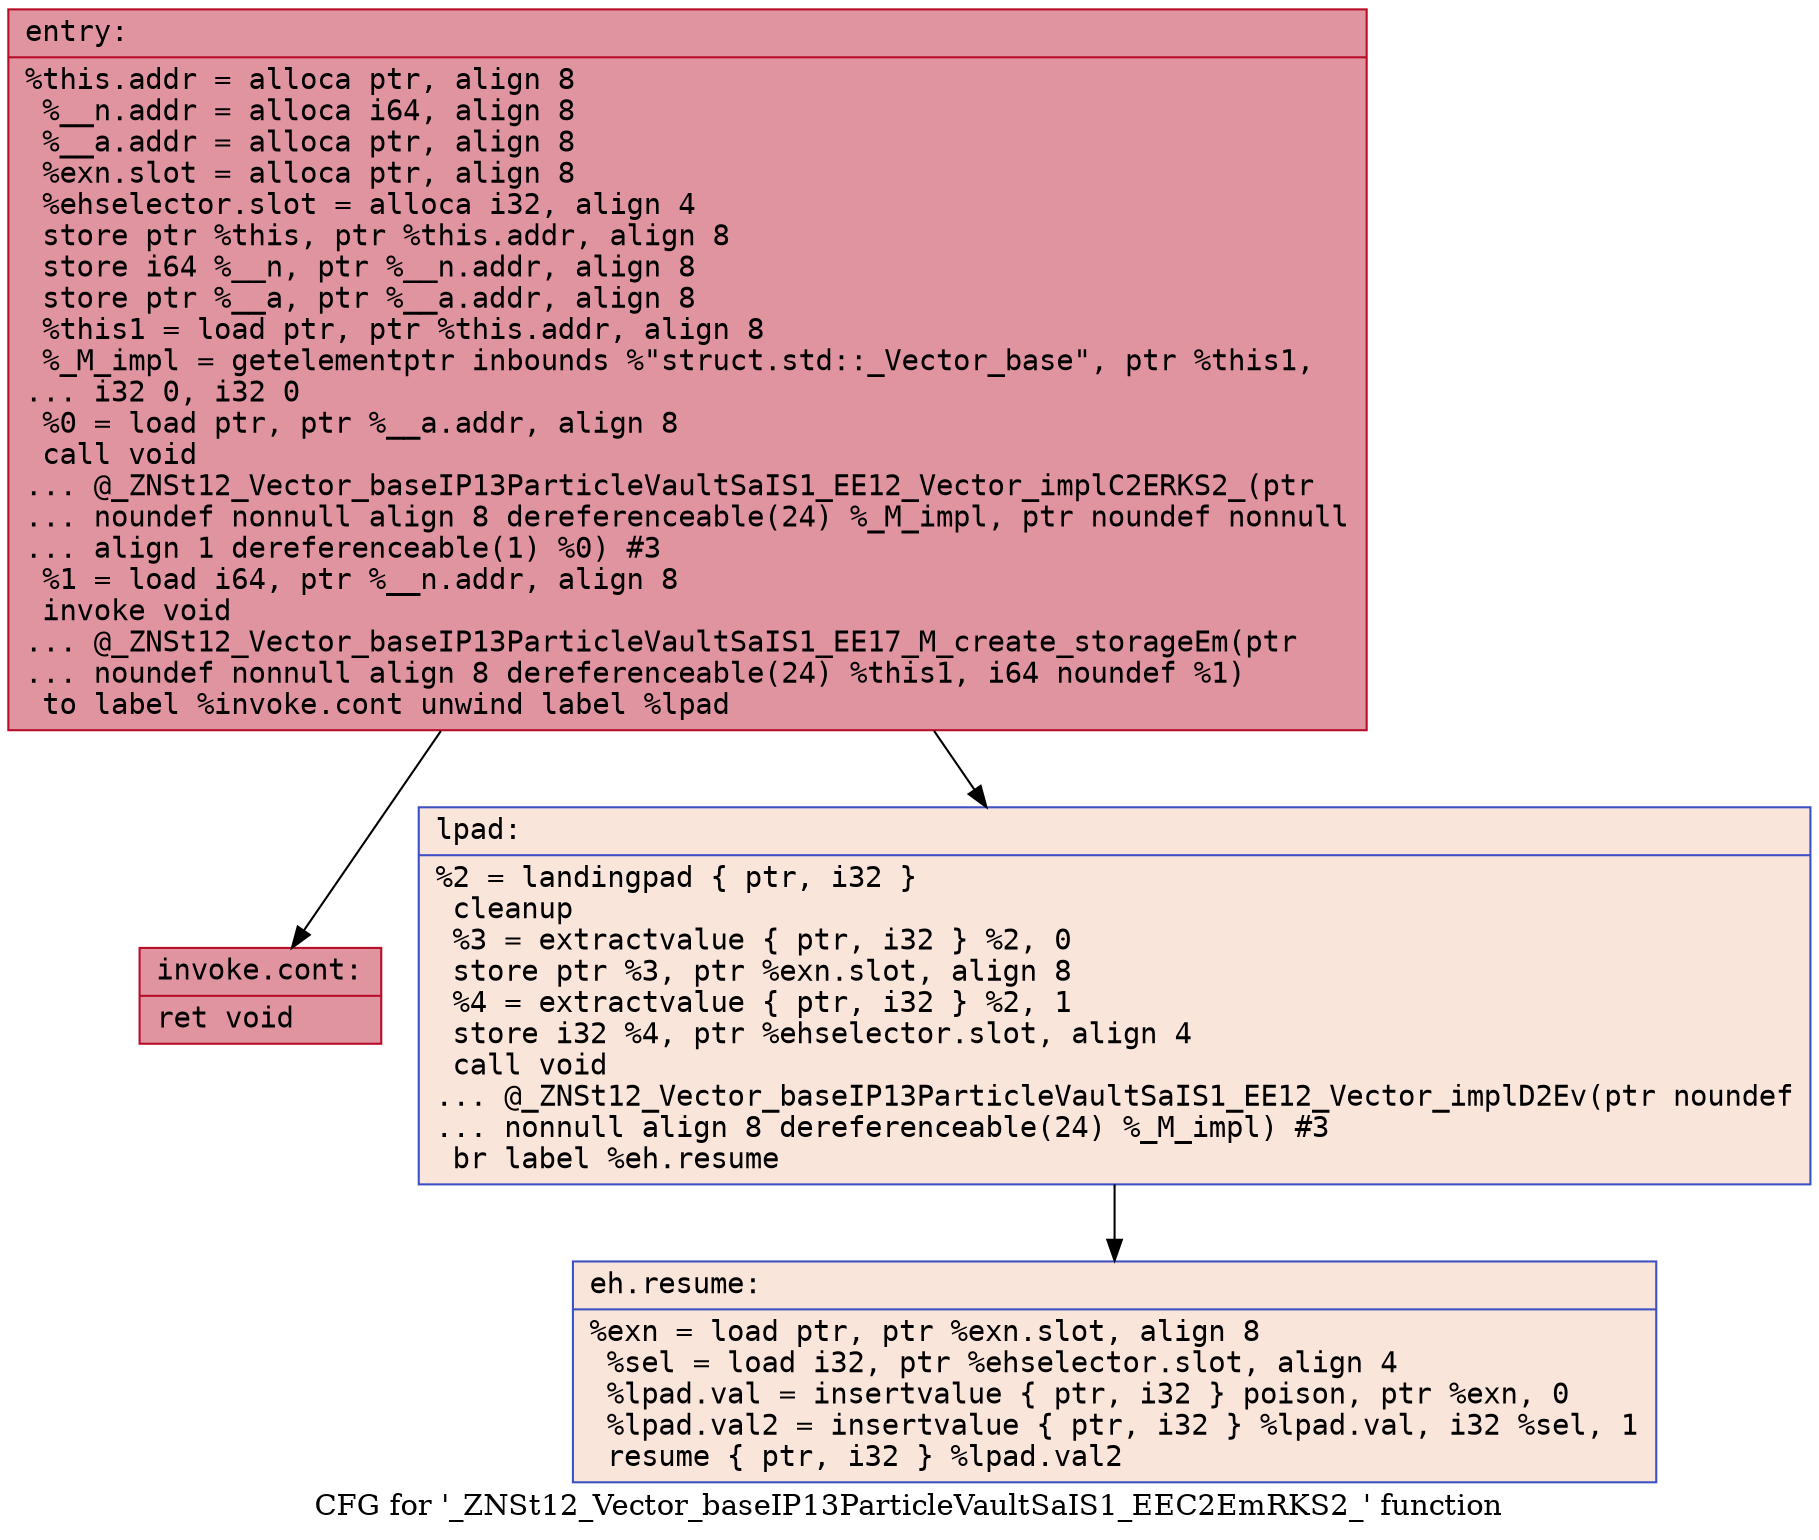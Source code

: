 digraph "CFG for '_ZNSt12_Vector_baseIP13ParticleVaultSaIS1_EEC2EmRKS2_' function" {
	label="CFG for '_ZNSt12_Vector_baseIP13ParticleVaultSaIS1_EEC2EmRKS2_' function";

	Node0x559071140e30 [shape=record,color="#b70d28ff", style=filled, fillcolor="#b70d2870" fontname="Courier",label="{entry:\l|  %this.addr = alloca ptr, align 8\l  %__n.addr = alloca i64, align 8\l  %__a.addr = alloca ptr, align 8\l  %exn.slot = alloca ptr, align 8\l  %ehselector.slot = alloca i32, align 4\l  store ptr %this, ptr %this.addr, align 8\l  store i64 %__n, ptr %__n.addr, align 8\l  store ptr %__a, ptr %__a.addr, align 8\l  %this1 = load ptr, ptr %this.addr, align 8\l  %_M_impl = getelementptr inbounds %\"struct.std::_Vector_base\", ptr %this1,\l... i32 0, i32 0\l  %0 = load ptr, ptr %__a.addr, align 8\l  call void\l... @_ZNSt12_Vector_baseIP13ParticleVaultSaIS1_EE12_Vector_implC2ERKS2_(ptr\l... noundef nonnull align 8 dereferenceable(24) %_M_impl, ptr noundef nonnull\l... align 1 dereferenceable(1) %0) #3\l  %1 = load i64, ptr %__n.addr, align 8\l  invoke void\l... @_ZNSt12_Vector_baseIP13ParticleVaultSaIS1_EE17_M_create_storageEm(ptr\l... noundef nonnull align 8 dereferenceable(24) %this1, i64 noundef %1)\l          to label %invoke.cont unwind label %lpad\l}"];
	Node0x559071140e30 -> Node0x559071141830[tooltip="entry -> invoke.cont\nProbability 100.00%" ];
	Node0x559071140e30 -> Node0x5590711418b0[tooltip="entry -> lpad\nProbability 0.00%" ];
	Node0x559071141830 [shape=record,color="#b70d28ff", style=filled, fillcolor="#b70d2870" fontname="Courier",label="{invoke.cont:\l|  ret void\l}"];
	Node0x5590711418b0 [shape=record,color="#3d50c3ff", style=filled, fillcolor="#f4c5ad70" fontname="Courier",label="{lpad:\l|  %2 = landingpad \{ ptr, i32 \}\l          cleanup\l  %3 = extractvalue \{ ptr, i32 \} %2, 0\l  store ptr %3, ptr %exn.slot, align 8\l  %4 = extractvalue \{ ptr, i32 \} %2, 1\l  store i32 %4, ptr %ehselector.slot, align 4\l  call void\l... @_ZNSt12_Vector_baseIP13ParticleVaultSaIS1_EE12_Vector_implD2Ev(ptr noundef\l... nonnull align 8 dereferenceable(24) %_M_impl) #3\l  br label %eh.resume\l}"];
	Node0x5590711418b0 -> Node0x559071141ea0[tooltip="lpad -> eh.resume\nProbability 100.00%" ];
	Node0x559071141ea0 [shape=record,color="#3d50c3ff", style=filled, fillcolor="#f4c5ad70" fontname="Courier",label="{eh.resume:\l|  %exn = load ptr, ptr %exn.slot, align 8\l  %sel = load i32, ptr %ehselector.slot, align 4\l  %lpad.val = insertvalue \{ ptr, i32 \} poison, ptr %exn, 0\l  %lpad.val2 = insertvalue \{ ptr, i32 \} %lpad.val, i32 %sel, 1\l  resume \{ ptr, i32 \} %lpad.val2\l}"];
}
